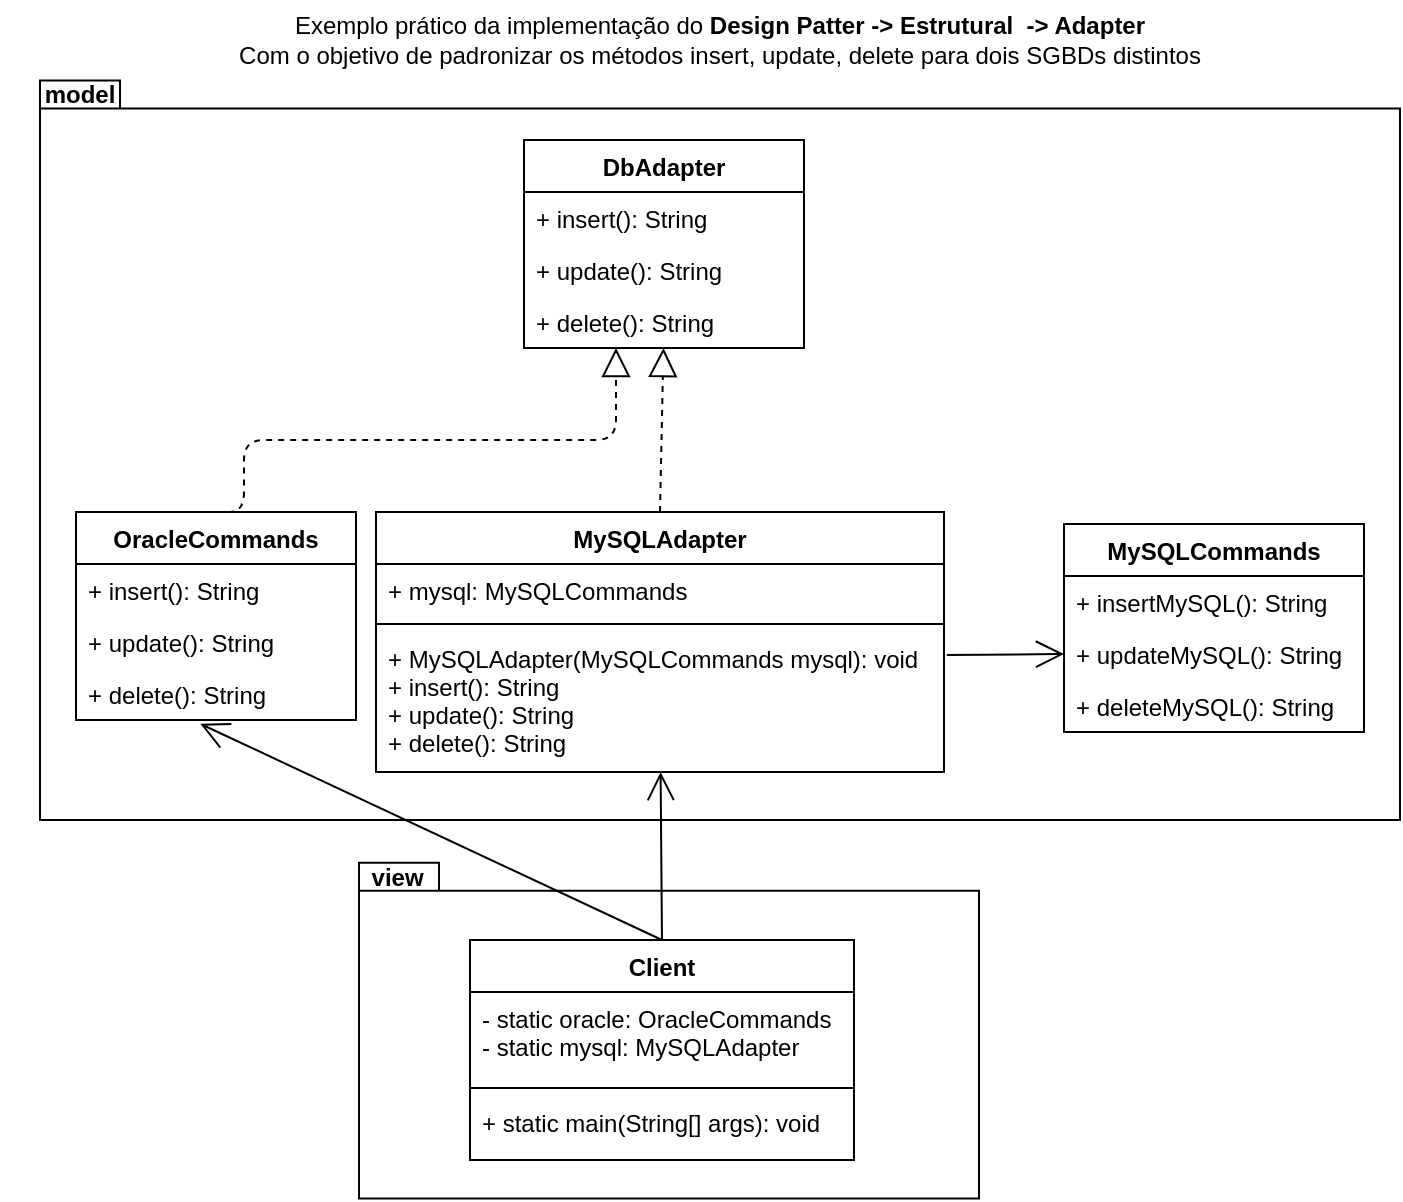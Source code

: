 <mxfile version="14.6.11" type="device"><diagram id="3Jl-6oLxbNGBqrzTpUlE" name="Page-1"><mxGraphModel dx="981" dy="526" grid="1" gridSize="10" guides="1" tooltips="1" connect="1" arrows="1" fold="1" page="1" pageScale="1" pageWidth="827" pageHeight="1169" math="0" shadow="0"><root><mxCell id="0"/><mxCell id="1" parent="0"/><mxCell id="9ERpo9M-SZPN5NaLQxtx-33" value="" style="group" vertex="1" connectable="0" parent="1"><mxGeometry x="54" y="43" width="700" height="377" as="geometry"/></mxCell><mxCell id="9ERpo9M-SZPN5NaLQxtx-31" value="" style="shape=folder;fontStyle=1;spacingTop=10;tabWidth=40;tabHeight=14;tabPosition=left;html=1;" vertex="1" parent="9ERpo9M-SZPN5NaLQxtx-33"><mxGeometry x="20" y="7.191" width="680" height="369.809" as="geometry"/></mxCell><mxCell id="9ERpo9M-SZPN5NaLQxtx-32" value="model" style="text;align=center;fontStyle=1;verticalAlign=middle;spacingLeft=3;spacingRight=3;strokeColor=none;rotatable=0;points=[[0,0.5],[1,0.5]];portConstraint=eastwest;" vertex="1" parent="9ERpo9M-SZPN5NaLQxtx-33"><mxGeometry width="80" height="26.708" as="geometry"/></mxCell><mxCell id="9ERpo9M-SZPN5NaLQxtx-1" value="Exemplo prático da implementação do &lt;b&gt;Design Patter -&amp;gt; Estrutural&amp;nbsp; -&amp;gt; Adapter&lt;/b&gt;&lt;br&gt;Com o objetivo de padronizar os métodos insert, update, delete para dois SGBDs distintos" style="text;html=1;strokeColor=none;fillColor=none;align=center;verticalAlign=middle;whiteSpace=wrap;rounded=0;" vertex="1" parent="1"><mxGeometry x="169" y="10" width="490" height="40" as="geometry"/></mxCell><mxCell id="9ERpo9M-SZPN5NaLQxtx-3" value="DbAdapter" style="swimlane;fontStyle=1;childLayout=stackLayout;horizontal=1;startSize=26;fillColor=none;horizontalStack=0;resizeParent=1;resizeParentMax=0;resizeLast=0;collapsible=1;marginBottom=0;" vertex="1" parent="1"><mxGeometry x="316" y="80" width="140" height="104" as="geometry"><mxRectangle x="340" y="180" width="90" height="26" as="alternateBounds"/></mxGeometry></mxCell><mxCell id="9ERpo9M-SZPN5NaLQxtx-4" value="+ insert(): String" style="text;strokeColor=none;fillColor=none;align=left;verticalAlign=top;spacingLeft=4;spacingRight=4;overflow=hidden;rotatable=0;points=[[0,0.5],[1,0.5]];portConstraint=eastwest;" vertex="1" parent="9ERpo9M-SZPN5NaLQxtx-3"><mxGeometry y="26" width="140" height="26" as="geometry"/></mxCell><mxCell id="9ERpo9M-SZPN5NaLQxtx-5" value="+ update(): String" style="text;strokeColor=none;fillColor=none;align=left;verticalAlign=top;spacingLeft=4;spacingRight=4;overflow=hidden;rotatable=0;points=[[0,0.5],[1,0.5]];portConstraint=eastwest;" vertex="1" parent="9ERpo9M-SZPN5NaLQxtx-3"><mxGeometry y="52" width="140" height="26" as="geometry"/></mxCell><mxCell id="9ERpo9M-SZPN5NaLQxtx-6" value="+ delete(): String" style="text;strokeColor=none;fillColor=none;align=left;verticalAlign=top;spacingLeft=4;spacingRight=4;overflow=hidden;rotatable=0;points=[[0,0.5],[1,0.5]];portConstraint=eastwest;" vertex="1" parent="9ERpo9M-SZPN5NaLQxtx-3"><mxGeometry y="78" width="140" height="26" as="geometry"/></mxCell><mxCell id="9ERpo9M-SZPN5NaLQxtx-7" value="MySQLAdapter" style="swimlane;fontStyle=1;align=center;verticalAlign=top;childLayout=stackLayout;horizontal=1;startSize=26;horizontalStack=0;resizeParent=1;resizeParentMax=0;resizeLast=0;collapsible=1;marginBottom=0;" vertex="1" parent="1"><mxGeometry x="242" y="266" width="284" height="130" as="geometry"/></mxCell><mxCell id="9ERpo9M-SZPN5NaLQxtx-8" value="+ mysql: MySQLCommands" style="text;strokeColor=none;fillColor=none;align=left;verticalAlign=top;spacingLeft=4;spacingRight=4;overflow=hidden;rotatable=0;points=[[0,0.5],[1,0.5]];portConstraint=eastwest;" vertex="1" parent="9ERpo9M-SZPN5NaLQxtx-7"><mxGeometry y="26" width="284" height="26" as="geometry"/></mxCell><mxCell id="9ERpo9M-SZPN5NaLQxtx-9" value="" style="line;strokeWidth=1;fillColor=none;align=left;verticalAlign=middle;spacingTop=-1;spacingLeft=3;spacingRight=3;rotatable=0;labelPosition=right;points=[];portConstraint=eastwest;" vertex="1" parent="9ERpo9M-SZPN5NaLQxtx-7"><mxGeometry y="52" width="284" height="8" as="geometry"/></mxCell><mxCell id="9ERpo9M-SZPN5NaLQxtx-10" value="+ MySQLAdapter(MySQLCommands mysql): void&#10;+ insert(): String&#10;+ update(): String&#10;+ delete(): String" style="text;strokeColor=none;fillColor=none;align=left;verticalAlign=top;spacingLeft=4;spacingRight=4;overflow=hidden;rotatable=0;points=[[0,0.5],[1,0.5]];portConstraint=eastwest;" vertex="1" parent="9ERpo9M-SZPN5NaLQxtx-7"><mxGeometry y="60" width="284" height="70" as="geometry"/></mxCell><mxCell id="9ERpo9M-SZPN5NaLQxtx-11" value="" style="endArrow=block;dashed=1;endFill=0;endSize=12;html=1;exitX=0.5;exitY=0;exitDx=0;exitDy=0;" edge="1" parent="1" source="9ERpo9M-SZPN5NaLQxtx-7" target="9ERpo9M-SZPN5NaLQxtx-6"><mxGeometry width="160" relative="1" as="geometry"><mxPoint x="276" y="240" as="sourcePoint"/><mxPoint x="385" y="190" as="targetPoint"/></mxGeometry></mxCell><mxCell id="9ERpo9M-SZPN5NaLQxtx-16" value="OracleCommands" style="swimlane;fontStyle=1;childLayout=stackLayout;horizontal=1;startSize=26;fillColor=none;horizontalStack=0;resizeParent=1;resizeParentMax=0;resizeLast=0;collapsible=1;marginBottom=0;" vertex="1" parent="1"><mxGeometry x="92" y="266" width="140" height="104" as="geometry"><mxRectangle x="340" y="180" width="90" height="26" as="alternateBounds"/></mxGeometry></mxCell><mxCell id="9ERpo9M-SZPN5NaLQxtx-17" value="+ insert(): String" style="text;strokeColor=none;fillColor=none;align=left;verticalAlign=top;spacingLeft=4;spacingRight=4;overflow=hidden;rotatable=0;points=[[0,0.5],[1,0.5]];portConstraint=eastwest;" vertex="1" parent="9ERpo9M-SZPN5NaLQxtx-16"><mxGeometry y="26" width="140" height="26" as="geometry"/></mxCell><mxCell id="9ERpo9M-SZPN5NaLQxtx-18" value="+ update(): String" style="text;strokeColor=none;fillColor=none;align=left;verticalAlign=top;spacingLeft=4;spacingRight=4;overflow=hidden;rotatable=0;points=[[0,0.5],[1,0.5]];portConstraint=eastwest;" vertex="1" parent="9ERpo9M-SZPN5NaLQxtx-16"><mxGeometry y="52" width="140" height="26" as="geometry"/></mxCell><mxCell id="9ERpo9M-SZPN5NaLQxtx-19" value="+ delete(): String" style="text;strokeColor=none;fillColor=none;align=left;verticalAlign=top;spacingLeft=4;spacingRight=4;overflow=hidden;rotatable=0;points=[[0,0.5],[1,0.5]];portConstraint=eastwest;" vertex="1" parent="9ERpo9M-SZPN5NaLQxtx-16"><mxGeometry y="78" width="140" height="26" as="geometry"/></mxCell><mxCell id="9ERpo9M-SZPN5NaLQxtx-21" value="" style="endArrow=block;dashed=1;endFill=0;endSize=12;html=1;exitX=0.5;exitY=0;exitDx=0;exitDy=0;edgeStyle=orthogonalEdgeStyle;" edge="1" parent="1" source="9ERpo9M-SZPN5NaLQxtx-16" target="9ERpo9M-SZPN5NaLQxtx-6"><mxGeometry width="160" relative="1" as="geometry"><mxPoint x="396" y="270" as="sourcePoint"/><mxPoint x="386" y="190" as="targetPoint"/><Array as="points"><mxPoint x="176" y="266"/><mxPoint x="176" y="230"/><mxPoint x="362" y="230"/></Array></mxGeometry></mxCell><mxCell id="9ERpo9M-SZPN5NaLQxtx-24" value="MySQLCommands" style="swimlane;fontStyle=1;childLayout=stackLayout;horizontal=1;startSize=26;fillColor=none;horizontalStack=0;resizeParent=1;resizeParentMax=0;resizeLast=0;collapsible=1;marginBottom=0;" vertex="1" parent="1"><mxGeometry x="586" y="272" width="150" height="104" as="geometry"><mxRectangle x="340" y="180" width="90" height="26" as="alternateBounds"/></mxGeometry></mxCell><mxCell id="9ERpo9M-SZPN5NaLQxtx-25" value="+ insertMySQL(): String" style="text;strokeColor=none;fillColor=none;align=left;verticalAlign=top;spacingLeft=4;spacingRight=4;overflow=hidden;rotatable=0;points=[[0,0.5],[1,0.5]];portConstraint=eastwest;" vertex="1" parent="9ERpo9M-SZPN5NaLQxtx-24"><mxGeometry y="26" width="150" height="26" as="geometry"/></mxCell><mxCell id="9ERpo9M-SZPN5NaLQxtx-26" value="+ updateMySQL(): String" style="text;strokeColor=none;fillColor=none;align=left;verticalAlign=top;spacingLeft=4;spacingRight=4;overflow=hidden;rotatable=0;points=[[0,0.5],[1,0.5]];portConstraint=eastwest;" vertex="1" parent="9ERpo9M-SZPN5NaLQxtx-24"><mxGeometry y="52" width="150" height="26" as="geometry"/></mxCell><mxCell id="9ERpo9M-SZPN5NaLQxtx-27" value="+ deleteMySQL(): String" style="text;strokeColor=none;fillColor=none;align=left;verticalAlign=top;spacingLeft=4;spacingRight=4;overflow=hidden;rotatable=0;points=[[0,0.5],[1,0.5]];portConstraint=eastwest;" vertex="1" parent="9ERpo9M-SZPN5NaLQxtx-24"><mxGeometry y="78" width="150" height="26" as="geometry"/></mxCell><mxCell id="9ERpo9M-SZPN5NaLQxtx-30" value="" style="endArrow=open;endFill=1;endSize=12;html=1;exitX=1.005;exitY=0.164;exitDx=0;exitDy=0;exitPerimeter=0;entryX=0;entryY=0.5;entryDx=0;entryDy=0;" edge="1" parent="1" source="9ERpo9M-SZPN5NaLQxtx-10" target="9ERpo9M-SZPN5NaLQxtx-26"><mxGeometry width="160" relative="1" as="geometry"><mxPoint x="382" y="240" as="sourcePoint"/><mxPoint x="542" y="240" as="targetPoint"/></mxGeometry></mxCell><mxCell id="9ERpo9M-SZPN5NaLQxtx-46" value="" style="group" vertex="1" connectable="0" parent="1"><mxGeometry x="226.5" y="440.002" width="317" height="169.248" as="geometry"/></mxCell><mxCell id="9ERpo9M-SZPN5NaLQxtx-35" value="" style="shape=folder;fontStyle=1;spacingTop=10;tabWidth=40;tabHeight=14;tabPosition=left;html=1;" vertex="1" parent="9ERpo9M-SZPN5NaLQxtx-46"><mxGeometry x="7" y="1.348" width="310" height="167.9" as="geometry"/></mxCell><mxCell id="9ERpo9M-SZPN5NaLQxtx-36" value="view" style="text;align=center;fontStyle=1;verticalAlign=middle;spacingLeft=3;spacingRight=3;strokeColor=none;rotatable=0;points=[[0,0.5],[1,0.5]];portConstraint=eastwest;" vertex="1" parent="9ERpo9M-SZPN5NaLQxtx-46"><mxGeometry width="52.571" height="15.586" as="geometry"/></mxCell><mxCell id="9ERpo9M-SZPN5NaLQxtx-41" value="Client" style="swimlane;fontStyle=1;align=center;verticalAlign=top;childLayout=stackLayout;horizontal=1;startSize=26;horizontalStack=0;resizeParent=1;resizeParentMax=0;resizeLast=0;collapsible=1;marginBottom=0;" vertex="1" parent="9ERpo9M-SZPN5NaLQxtx-46"><mxGeometry x="62.5" y="39.998" width="192" height="110" as="geometry"/></mxCell><mxCell id="9ERpo9M-SZPN5NaLQxtx-42" value="- static oracle: OracleCommands&#10;- static mysql: MySQLAdapter" style="text;strokeColor=none;fillColor=none;align=left;verticalAlign=top;spacingLeft=4;spacingRight=4;overflow=hidden;rotatable=0;points=[[0,0.5],[1,0.5]];portConstraint=eastwest;" vertex="1" parent="9ERpo9M-SZPN5NaLQxtx-41"><mxGeometry y="26" width="192" height="44" as="geometry"/></mxCell><mxCell id="9ERpo9M-SZPN5NaLQxtx-43" value="" style="line;strokeWidth=1;fillColor=none;align=left;verticalAlign=middle;spacingTop=-1;spacingLeft=3;spacingRight=3;rotatable=0;labelPosition=right;points=[];portConstraint=eastwest;" vertex="1" parent="9ERpo9M-SZPN5NaLQxtx-41"><mxGeometry y="70" width="192" height="8" as="geometry"/></mxCell><mxCell id="9ERpo9M-SZPN5NaLQxtx-44" value="+ static main(String[] args): void" style="text;strokeColor=none;fillColor=none;align=left;verticalAlign=top;spacingLeft=4;spacingRight=4;overflow=hidden;rotatable=0;points=[[0,0.5],[1,0.5]];portConstraint=eastwest;" vertex="1" parent="9ERpo9M-SZPN5NaLQxtx-41"><mxGeometry y="78" width="192" height="32" as="geometry"/></mxCell><mxCell id="9ERpo9M-SZPN5NaLQxtx-47" value="" style="endArrow=open;endFill=1;endSize=12;html=1;exitX=0.5;exitY=0;exitDx=0;exitDy=0;" edge="1" parent="1" source="9ERpo9M-SZPN5NaLQxtx-41" target="9ERpo9M-SZPN5NaLQxtx-10"><mxGeometry width="160" relative="1" as="geometry"><mxPoint x="537.42" y="347.48" as="sourcePoint"/><mxPoint x="596" y="347" as="targetPoint"/></mxGeometry></mxCell><mxCell id="9ERpo9M-SZPN5NaLQxtx-48" value="" style="endArrow=open;endFill=1;endSize=12;html=1;exitX=0.5;exitY=0;exitDx=0;exitDy=0;entryX=0.444;entryY=1.074;entryDx=0;entryDy=0;entryPerimeter=0;" edge="1" parent="1" source="9ERpo9M-SZPN5NaLQxtx-41" target="9ERpo9M-SZPN5NaLQxtx-19"><mxGeometry width="160" relative="1" as="geometry"><mxPoint x="395" y="490.0" as="sourcePoint"/><mxPoint x="394.294" y="406.0" as="targetPoint"/></mxGeometry></mxCell></root></mxGraphModel></diagram></mxfile>